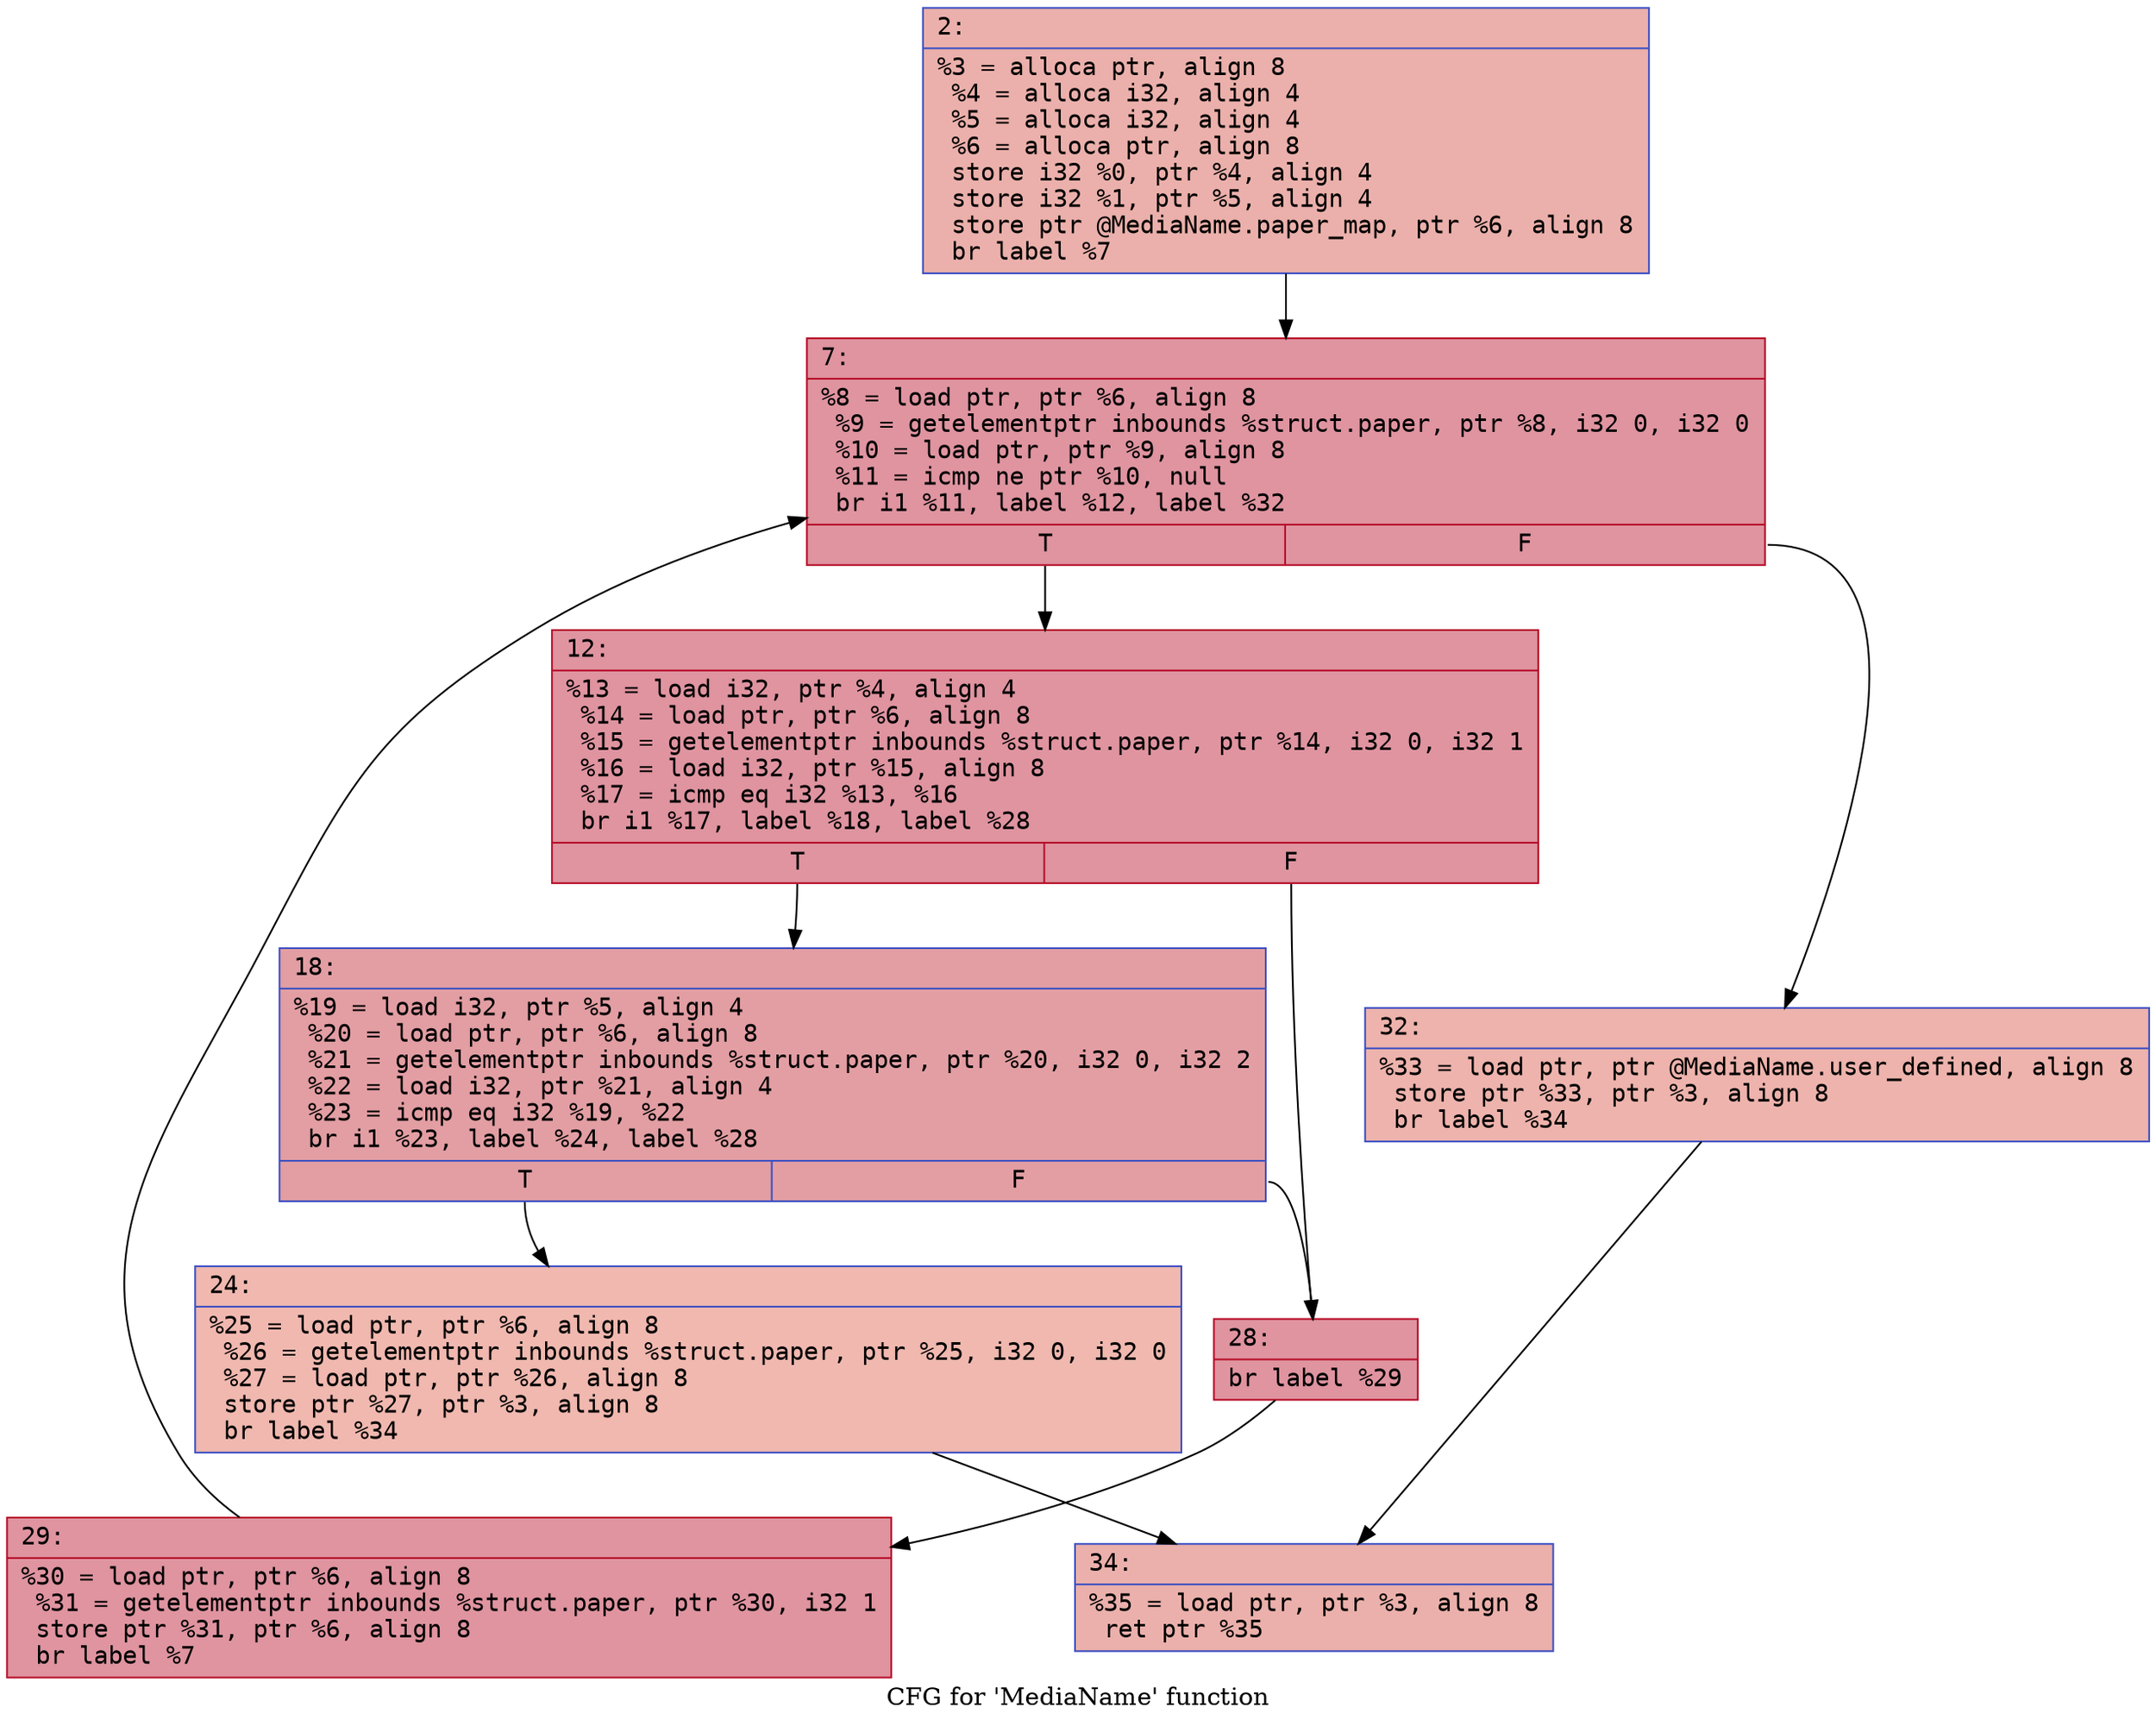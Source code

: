 digraph "CFG for 'MediaName' function" {
	label="CFG for 'MediaName' function";

	Node0x60000218b250 [shape=record,color="#3d50c3ff", style=filled, fillcolor="#d24b4070" fontname="Courier",label="{2:\l|  %3 = alloca ptr, align 8\l  %4 = alloca i32, align 4\l  %5 = alloca i32, align 4\l  %6 = alloca ptr, align 8\l  store i32 %0, ptr %4, align 4\l  store i32 %1, ptr %5, align 4\l  store ptr @MediaName.paper_map, ptr %6, align 8\l  br label %7\l}"];
	Node0x60000218b250 -> Node0x60000218b2a0[tooltip="2 -> 7\nProbability 100.00%" ];
	Node0x60000218b2a0 [shape=record,color="#b70d28ff", style=filled, fillcolor="#b70d2870" fontname="Courier",label="{7:\l|  %8 = load ptr, ptr %6, align 8\l  %9 = getelementptr inbounds %struct.paper, ptr %8, i32 0, i32 0\l  %10 = load ptr, ptr %9, align 8\l  %11 = icmp ne ptr %10, null\l  br i1 %11, label %12, label %32\l|{<s0>T|<s1>F}}"];
	Node0x60000218b2a0:s0 -> Node0x60000218b2f0[tooltip="7 -> 12\nProbability 96.88%" ];
	Node0x60000218b2a0:s1 -> Node0x60000218b480[tooltip="7 -> 32\nProbability 3.12%" ];
	Node0x60000218b2f0 [shape=record,color="#b70d28ff", style=filled, fillcolor="#b70d2870" fontname="Courier",label="{12:\l|  %13 = load i32, ptr %4, align 4\l  %14 = load ptr, ptr %6, align 8\l  %15 = getelementptr inbounds %struct.paper, ptr %14, i32 0, i32 1\l  %16 = load i32, ptr %15, align 8\l  %17 = icmp eq i32 %13, %16\l  br i1 %17, label %18, label %28\l|{<s0>T|<s1>F}}"];
	Node0x60000218b2f0:s0 -> Node0x60000218b340[tooltip="12 -> 18\nProbability 50.00%" ];
	Node0x60000218b2f0:s1 -> Node0x60000218b3e0[tooltip="12 -> 28\nProbability 50.00%" ];
	Node0x60000218b340 [shape=record,color="#3d50c3ff", style=filled, fillcolor="#be242e70" fontname="Courier",label="{18:\l|  %19 = load i32, ptr %5, align 4\l  %20 = load ptr, ptr %6, align 8\l  %21 = getelementptr inbounds %struct.paper, ptr %20, i32 0, i32 2\l  %22 = load i32, ptr %21, align 4\l  %23 = icmp eq i32 %19, %22\l  br i1 %23, label %24, label %28\l|{<s0>T|<s1>F}}"];
	Node0x60000218b340:s0 -> Node0x60000218b390[tooltip="18 -> 24\nProbability 3.12%" ];
	Node0x60000218b340:s1 -> Node0x60000218b3e0[tooltip="18 -> 28\nProbability 96.88%" ];
	Node0x60000218b390 [shape=record,color="#3d50c3ff", style=filled, fillcolor="#dc5d4a70" fontname="Courier",label="{24:\l|  %25 = load ptr, ptr %6, align 8\l  %26 = getelementptr inbounds %struct.paper, ptr %25, i32 0, i32 0\l  %27 = load ptr, ptr %26, align 8\l  store ptr %27, ptr %3, align 8\l  br label %34\l}"];
	Node0x60000218b390 -> Node0x60000218b4d0[tooltip="24 -> 34\nProbability 100.00%" ];
	Node0x60000218b3e0 [shape=record,color="#b70d28ff", style=filled, fillcolor="#b70d2870" fontname="Courier",label="{28:\l|  br label %29\l}"];
	Node0x60000218b3e0 -> Node0x60000218b430[tooltip="28 -> 29\nProbability 100.00%" ];
	Node0x60000218b430 [shape=record,color="#b70d28ff", style=filled, fillcolor="#b70d2870" fontname="Courier",label="{29:\l|  %30 = load ptr, ptr %6, align 8\l  %31 = getelementptr inbounds %struct.paper, ptr %30, i32 1\l  store ptr %31, ptr %6, align 8\l  br label %7\l}"];
	Node0x60000218b430 -> Node0x60000218b2a0[tooltip="29 -> 7\nProbability 100.00%" ];
	Node0x60000218b480 [shape=record,color="#3d50c3ff", style=filled, fillcolor="#d6524470" fontname="Courier",label="{32:\l|  %33 = load ptr, ptr @MediaName.user_defined, align 8\l  store ptr %33, ptr %3, align 8\l  br label %34\l}"];
	Node0x60000218b480 -> Node0x60000218b4d0[tooltip="32 -> 34\nProbability 100.00%" ];
	Node0x60000218b4d0 [shape=record,color="#3d50c3ff", style=filled, fillcolor="#d24b4070" fontname="Courier",label="{34:\l|  %35 = load ptr, ptr %3, align 8\l  ret ptr %35\l}"];
}
